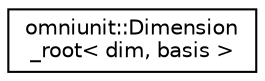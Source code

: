digraph "Graphical Class Hierarchy"
{
  edge [fontname="Helvetica",fontsize="10",labelfontname="Helvetica",labelfontsize="10"];
  node [fontname="Helvetica",fontsize="10",shape=record];
  rankdir="LR";
  Node0 [label="omniunit::Dimension\l_root\< dim, basis \>",height=0.2,width=0.4,color="black", fillcolor="white", style="filled",URL="$structomniunit_1_1Dimension__root.html"];
}
